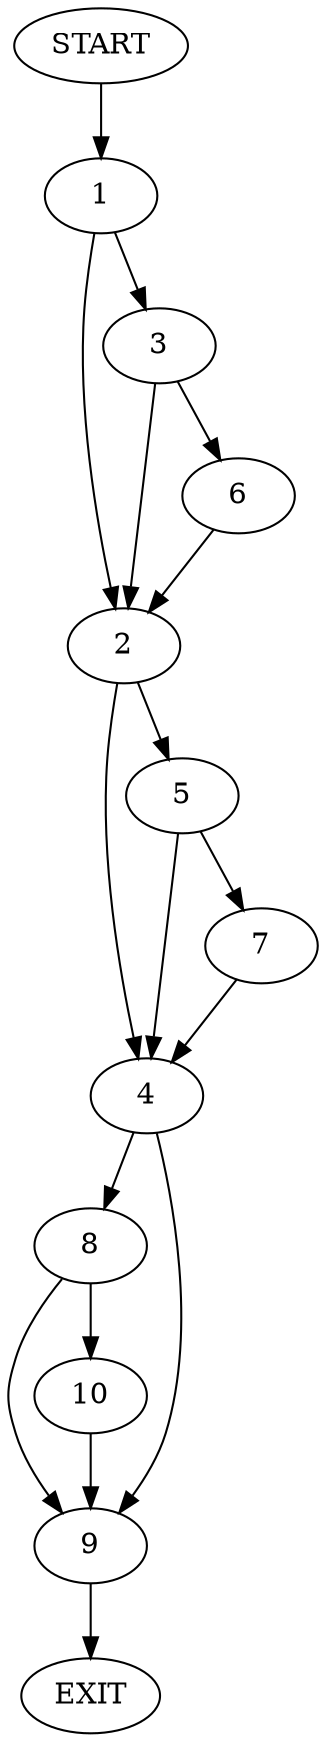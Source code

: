 digraph {
0 [label="START"]
11 [label="EXIT"]
0 -> 1
1 -> 2
1 -> 3
2 -> 4
2 -> 5
3 -> 6
3 -> 2
6 -> 2
5 -> 4
5 -> 7
4 -> 8
4 -> 9
7 -> 4
8 -> 9
8 -> 10
9 -> 11
10 -> 9
}
